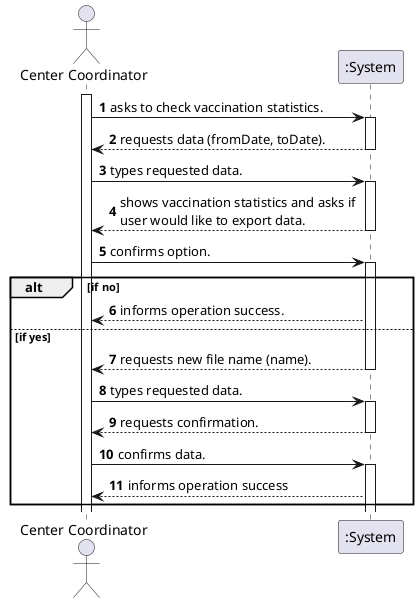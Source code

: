 @startuml
autonumber
actor "Center Coordinator" as cc

activate cc
cc -> ":System" : asks to check vaccination statistics.
activate ":System"
":System" --> cc : requests data (fromDate, toDate).
deactivate ":System"

cc -> ":System" : types requested data.
activate ":System"
":System" --> cc : shows vaccination statistics and asks if \nuser would like to export data.
deactivate ":System"

cc -> ":System" : confirms option.

alt if no
activate ":System"
":System" --> cc : informs operation success.

else if yes
":System" --> cc : requests new file name (name).
deactivate ":System"

cc -> ":System" : types requested data.
activate ":System"
":System" --> cc : requests confirmation.
deactivate ":System"

cc -> ":System" : confirms data.
activate ":System"
":System" --> cc : informs operation success
end


@enduml